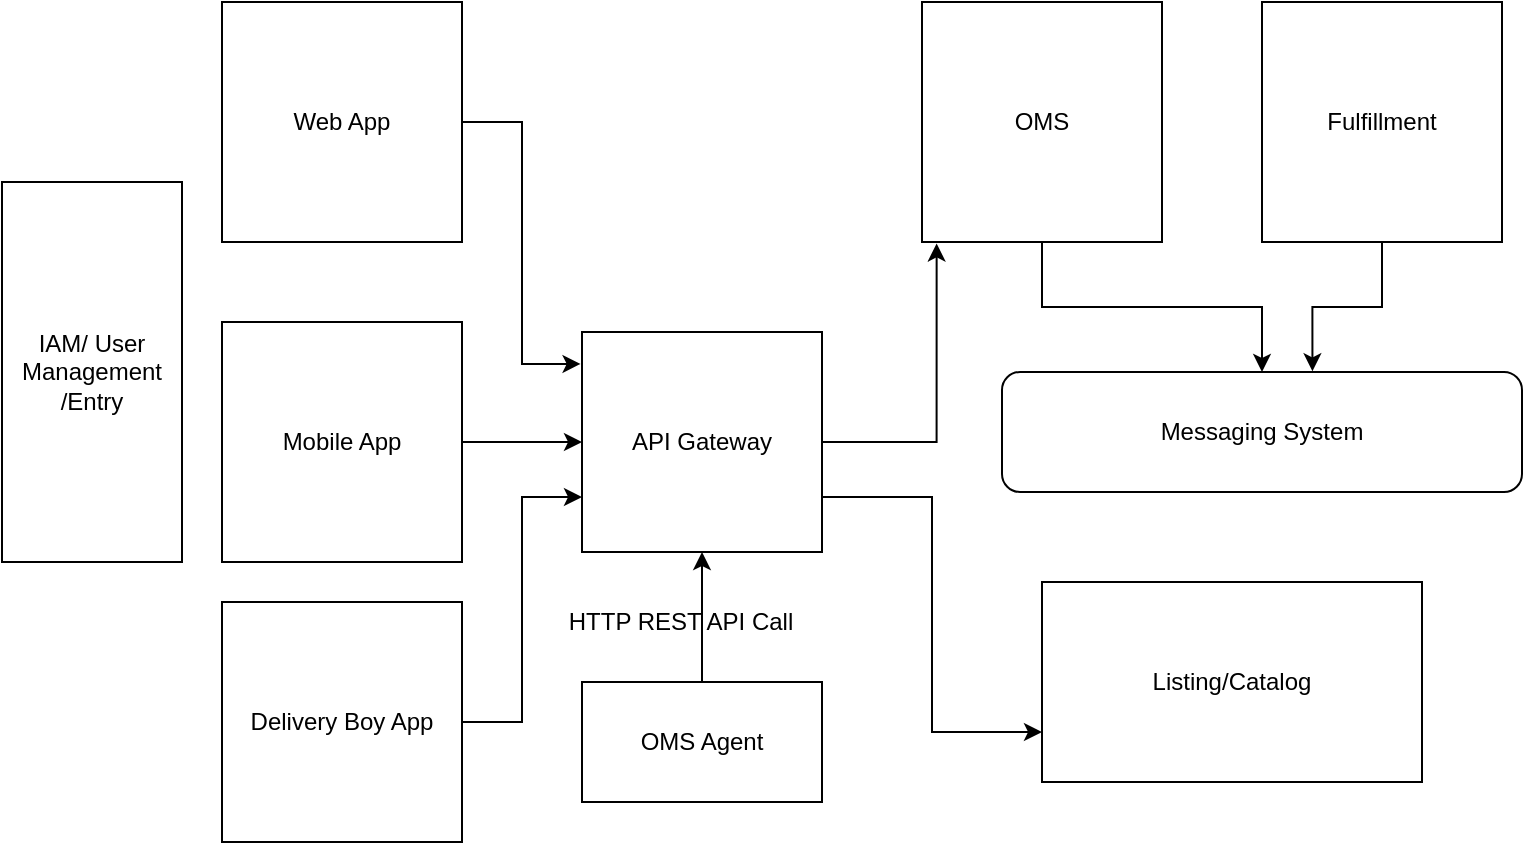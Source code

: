 <mxfile version="14.2.4" type="github">
  <diagram id="VkIA_7DUmakhEG3LKuWH" name="Page-1">
    <mxGraphModel dx="782" dy="469" grid="1" gridSize="10" guides="1" tooltips="1" connect="1" arrows="1" fold="1" page="1" pageScale="1" pageWidth="827" pageHeight="1169" math="0" shadow="0">
      <root>
        <mxCell id="0" />
        <mxCell id="1" parent="0" />
        <mxCell id="OLDSI2XkLb0DmbLjyY9J-8" style="edgeStyle=orthogonalEdgeStyle;rounded=0;orthogonalLoop=1;jettySize=auto;html=1;exitX=1;exitY=0.5;exitDx=0;exitDy=0;entryX=-0.006;entryY=0.145;entryDx=0;entryDy=0;entryPerimeter=0;" edge="1" parent="1" source="OLDSI2XkLb0DmbLjyY9J-1" target="OLDSI2XkLb0DmbLjyY9J-6">
          <mxGeometry relative="1" as="geometry" />
        </mxCell>
        <mxCell id="OLDSI2XkLb0DmbLjyY9J-1" value="Web App" style="rounded=0;whiteSpace=wrap;html=1;" vertex="1" parent="1">
          <mxGeometry x="120" y="40" width="120" height="120" as="geometry" />
        </mxCell>
        <mxCell id="OLDSI2XkLb0DmbLjyY9J-9" style="edgeStyle=orthogonalEdgeStyle;rounded=0;orthogonalLoop=1;jettySize=auto;html=1;entryX=0;entryY=0.5;entryDx=0;entryDy=0;" edge="1" parent="1" source="OLDSI2XkLb0DmbLjyY9J-3" target="OLDSI2XkLb0DmbLjyY9J-6">
          <mxGeometry relative="1" as="geometry" />
        </mxCell>
        <mxCell id="OLDSI2XkLb0DmbLjyY9J-3" value="Mobile App" style="rounded=0;whiteSpace=wrap;html=1;" vertex="1" parent="1">
          <mxGeometry x="120" y="200" width="120" height="120" as="geometry" />
        </mxCell>
        <mxCell id="OLDSI2XkLb0DmbLjyY9J-10" style="edgeStyle=orthogonalEdgeStyle;rounded=0;orthogonalLoop=1;jettySize=auto;html=1;entryX=0;entryY=0.75;entryDx=0;entryDy=0;" edge="1" parent="1" source="OLDSI2XkLb0DmbLjyY9J-4" target="OLDSI2XkLb0DmbLjyY9J-6">
          <mxGeometry relative="1" as="geometry" />
        </mxCell>
        <mxCell id="OLDSI2XkLb0DmbLjyY9J-4" value="Delivery Boy App" style="rounded=0;whiteSpace=wrap;html=1;" vertex="1" parent="1">
          <mxGeometry x="120" y="340" width="120" height="120" as="geometry" />
        </mxCell>
        <mxCell id="OLDSI2XkLb0DmbLjyY9J-11" style="edgeStyle=orthogonalEdgeStyle;rounded=0;orthogonalLoop=1;jettySize=auto;html=1;entryX=0.5;entryY=1;entryDx=0;entryDy=0;" edge="1" parent="1" source="OLDSI2XkLb0DmbLjyY9J-5" target="OLDSI2XkLb0DmbLjyY9J-6">
          <mxGeometry relative="1" as="geometry" />
        </mxCell>
        <mxCell id="OLDSI2XkLb0DmbLjyY9J-5" value="OMS Agent" style="rounded=0;whiteSpace=wrap;html=1;" vertex="1" parent="1">
          <mxGeometry x="300" y="380" width="120" height="60" as="geometry" />
        </mxCell>
        <mxCell id="OLDSI2XkLb0DmbLjyY9J-17" style="edgeStyle=orthogonalEdgeStyle;rounded=0;orthogonalLoop=1;jettySize=auto;html=1;entryX=0.061;entryY=1.006;entryDx=0;entryDy=0;entryPerimeter=0;" edge="1" parent="1" source="OLDSI2XkLb0DmbLjyY9J-6" target="OLDSI2XkLb0DmbLjyY9J-14">
          <mxGeometry relative="1" as="geometry" />
        </mxCell>
        <mxCell id="OLDSI2XkLb0DmbLjyY9J-25" style="edgeStyle=orthogonalEdgeStyle;rounded=0;orthogonalLoop=1;jettySize=auto;html=1;exitX=1;exitY=0.75;exitDx=0;exitDy=0;entryX=0;entryY=0.75;entryDx=0;entryDy=0;" edge="1" parent="1" source="OLDSI2XkLb0DmbLjyY9J-6" target="OLDSI2XkLb0DmbLjyY9J-24">
          <mxGeometry relative="1" as="geometry" />
        </mxCell>
        <mxCell id="OLDSI2XkLb0DmbLjyY9J-6" value="API Gateway" style="rounded=0;whiteSpace=wrap;html=1;" vertex="1" parent="1">
          <mxGeometry x="300" y="205" width="120" height="110" as="geometry" />
        </mxCell>
        <mxCell id="OLDSI2XkLb0DmbLjyY9J-12" value="HTTP REST API Call" style="text;html=1;align=center;verticalAlign=middle;resizable=0;points=[];autosize=1;" vertex="1" parent="1">
          <mxGeometry x="284" y="340" width="130" height="20" as="geometry" />
        </mxCell>
        <mxCell id="OLDSI2XkLb0DmbLjyY9J-13" value="IAM/ User Management /Entry" style="rounded=0;whiteSpace=wrap;html=1;" vertex="1" parent="1">
          <mxGeometry x="10" y="130" width="90" height="190" as="geometry" />
        </mxCell>
        <mxCell id="OLDSI2XkLb0DmbLjyY9J-22" style="edgeStyle=orthogonalEdgeStyle;rounded=0;orthogonalLoop=1;jettySize=auto;html=1;" edge="1" parent="1" source="OLDSI2XkLb0DmbLjyY9J-14" target="OLDSI2XkLb0DmbLjyY9J-18">
          <mxGeometry relative="1" as="geometry" />
        </mxCell>
        <mxCell id="OLDSI2XkLb0DmbLjyY9J-14" value="OMS" style="rounded=0;whiteSpace=wrap;html=1;" vertex="1" parent="1">
          <mxGeometry x="470" y="40" width="120" height="120" as="geometry" />
        </mxCell>
        <mxCell id="OLDSI2XkLb0DmbLjyY9J-23" style="edgeStyle=orthogonalEdgeStyle;rounded=0;orthogonalLoop=1;jettySize=auto;html=1;entryX=0.597;entryY=-0.006;entryDx=0;entryDy=0;entryPerimeter=0;" edge="1" parent="1" source="OLDSI2XkLb0DmbLjyY9J-15" target="OLDSI2XkLb0DmbLjyY9J-18">
          <mxGeometry relative="1" as="geometry" />
        </mxCell>
        <mxCell id="OLDSI2XkLb0DmbLjyY9J-15" value="Fulfillment" style="rounded=0;whiteSpace=wrap;html=1;" vertex="1" parent="1">
          <mxGeometry x="640" y="40" width="120" height="120" as="geometry" />
        </mxCell>
        <mxCell id="OLDSI2XkLb0DmbLjyY9J-18" value="Messaging System" style="rounded=1;whiteSpace=wrap;html=1;" vertex="1" parent="1">
          <mxGeometry x="510" y="225" width="260" height="60" as="geometry" />
        </mxCell>
        <mxCell id="OLDSI2XkLb0DmbLjyY9J-24" value="Listing/Catalog" style="rounded=0;whiteSpace=wrap;html=1;" vertex="1" parent="1">
          <mxGeometry x="530" y="330" width="190" height="100" as="geometry" />
        </mxCell>
      </root>
    </mxGraphModel>
  </diagram>
</mxfile>
